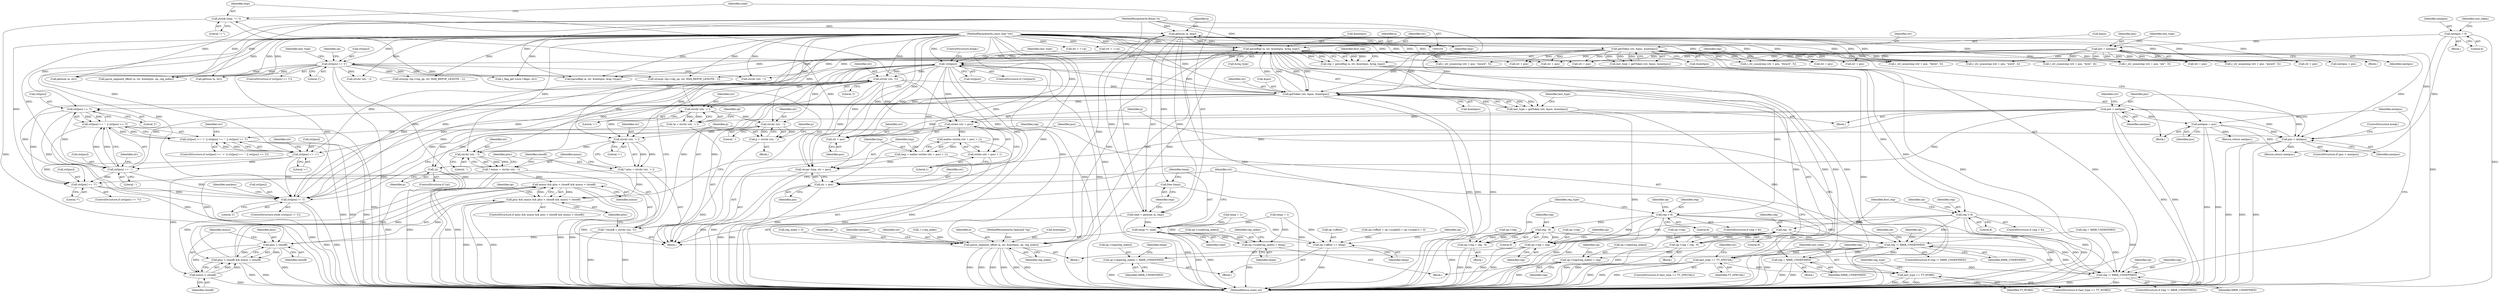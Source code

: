 digraph "0_radare2_9b46d38dd3c4de6048a488b655c7319f845af185@API" {
"1000676" [label="(Call,strtok (tmp, \"+-\"))"];
"1000671" [label="(Call,strcpy (tmp, str + pos))"];
"1000662" [label="(Call,tmp = malloc (strlen (str + pos) + 1))"];
"1000664" [label="(Call,malloc (strlen (str + pos) + 1))"];
"1000666" [label="(Call,strlen (str + pos))"];
"1000639" [label="(Call,strchr (str, ']'))"];
"1000377" [label="(Call,!str[pos])"];
"1000489" [label="(Call,parseReg (a, str, &nextpos, &reg_type))"];
"1000682" [label="(Call,getnum (a, tmp))"];
"1000106" [label="(MethodParameterIn,RAsm *a)"];
"1000676" [label="(Call,strtok (tmp, \"+-\"))"];
"1000385" [label="(Call,getToken (str, &pos, &nextpos))"];
"1000107" [label="(MethodParameterIn,const char *str)"];
"1000142" [label="(Call,getToken (str, &pos, &nextpos))"];
"1000361" [label="(Call,str[pos] != ']')"];
"1000409" [label="(Call,str[pos] == ']')"];
"1000404" [label="(Call,str[pos] == '-')"];
"1000398" [label="(Call,str[pos] == '+')"];
"1000458" [label="(Call,str[pos] == '*')"];
"1000314" [label="(Call,str[pos] == '[')"];
"1000633" [label="(Call,strchr (str, '-'))"];
"1000627" [label="(Call,strchr (str, '+'))"];
"1000598" [label="(Call,strchr (str, '+'))"];
"1000612" [label="(Call,strchr (str, '-'))"];
"1000373" [label="(Call,pos = nextpos)"];
"1000368" [label="(Call,pos > nextpos)"];
"1000137" [label="(Call,pos = nextpos)"];
"1000113" [label="(Call,nextpos = 0)"];
"1000484" [label="(Call,nextpos = pos)"];
"1000383" [label="(Call,last_type = getToken (str, &pos, &nextpos))"];
"1000392" [label="(Call,last_type == TT_SPECIAL)"];
"1000466" [label="(Call,last_type == TT_WORD)"];
"1000397" [label="(Call,str[pos] == '+' || str[pos] == '-' || str[pos] == ']')"];
"1000403" [label="(Call,str[pos] == '-' || str[pos] == ']')"];
"1000596" [label="(Call,*p = strchr (str, '+'))"];
"1000607" [label="(Call,!p)"];
"1000610" [label="(Call,p = strchr (str, '-'))"];
"1000625" [label="(Call,* plus = strchr (str, '+'))"];
"1000643" [label="(Call,plus && minus && plus < closeB && minus < closeB)"];
"1000648" [label="(Call,plus < closeB)"];
"1000647" [label="(Call,plus < closeB && minus < closeB)"];
"1000645" [label="(Call,minus && plus < closeB && minus < closeB)"];
"1000651" [label="(Call,minus < closeB)"];
"1000631" [label="(Call,* minus = strchr (str, '-'))"];
"1000637" [label="(Call,* closeB = strchr (str, ']'))"];
"1000665" [label="(Call,strlen (str + pos) + 1)"];
"1000667" [label="(Call,str + pos)"];
"1000673" [label="(Call,str + pos)"];
"1000554" [label="(Call,parse_segment_offset (a, str, &nextpos, op, reg_index))"];
"1000487" [label="(Call,reg = parseReg (a, str, &nextpos, &reg_type))"];
"1000505" [label="(Call,reg > 8)"];
"1000416" [label="(Call,reg != X86R_UNDEFINED)"];
"1000420" [label="(Call,op->regs[reg_index] = reg)"];
"1000443" [label="(Call,op->regs[reg_index] = X86R_UNDEFINED)"];
"1000453" [label="(Call,reg = X86R_UNDEFINED)"];
"1000475" [label="(Call,reg != X86R_UNDEFINED)"];
"1000518" [label="(Call,reg - 9)"];
"1000514" [label="(Call,op->reg = reg - 9)"];
"1000544" [label="(Call,op->reg = reg)"];
"1000526" [label="(Call,reg > 8)"];
"1000534" [label="(Call,reg - 9)"];
"1000530" [label="(Call,op->reg = reg - 9)"];
"1000680" [label="(Call,read = getnum (a, tmp))"];
"1000687" [label="(Call,temp *= read)"];
"1000427" [label="(Call,op->scale[reg_index] = temp)"];
"1000438" [label="(Call,op->offset += temp)"];
"1000685" [label="(Call,free (tmp))"];
"1000641" [label="(Literal,']')"];
"1000404" [label="(Call,str[pos] == '-')"];
"1000484" [label="(Call,nextpos = pos)"];
"1000465" [label="(ControlStructure,if (last_type == TT_WORD))"];
"1000396" [label="(ControlStructure,if (str[pos] == '+' || str[pos] == '-' || str[pos] == ']'))"];
"1000668" [label="(Identifier,str)"];
"1000640" [label="(Identifier,str)"];
"1000449" [label="(Identifier,X86R_UNDEFINED)"];
"1000142" [label="(Call,getToken (str, &pos, &nextpos))"];
"1000409" [label="(Call,str[pos] == ']')"];
"1000363" [label="(Identifier,str)"];
"1000140" [label="(Call,last_type = getToken (str, &pos, &nextpos))"];
"1000637" [label="(Call,* closeB = strchr (str, ']'))"];
"1000314" [label="(Call,str[pos] == '[')"];
"1000468" [label="(Identifier,TT_WORD)"];
"1000607" [label="(Call,!p)"];
"1000481" [label="(Identifier,op)"];
"1000613" [label="(Identifier,str)"];
"1000687" [label="(Call,temp *= read)"];
"1000708" [label="(Call,strncpy (op->rep_op, str, MAX_REPOP_LENGTH - 1))"];
"1000462" [label="(Literal,'*')"];
"1000932" [label="(Return,return nextpos;)"];
"1000386" [label="(Identifier,str)"];
"1000909" [label="(Call,strchr (str, '-'))"];
"1000472" [label="(Identifier,reg_type)"];
"1000672" [label="(Identifier,tmp)"];
"1000614" [label="(Literal,'-')"];
"1000497" [label="(Identifier,first_reg)"];
"1000150" [label="(Call,r_str_ncasecmp (str + pos, \"ptr\", 3))"];
"1000411" [label="(Identifier,str)"];
"1000370" [label="(Identifier,nextpos)"];
"1000106" [label="(MethodParameterIn,RAsm *a)"];
"1000858" [label="(Call,str = ++p)"];
"1000458" [label="(Call,str[pos] == '*')"];
"1000439" [label="(Call,op->offset)"];
"1000331" [label="(Call,op->offset = op->scale[0] = op->scale[1] = 0)"];
"1000378" [label="(Call,str[pos])"];
"1000638" [label="(Identifier,closeB)"];
"1000846" [label="(Call,strchr (str, '-'))"];
"1000394" [label="(Identifier,TT_SPECIAL)"];
"1000413" [label="(Literal,']')"];
"1000646" [label="(Identifier,minus)"];
"1000486" [label="(Identifier,pos)"];
"1000644" [label="(Identifier,plus)"];
"1000427" [label="(Call,op->scale[reg_index] = temp)"];
"1000368" [label="(Call,pos > nextpos)"];
"1000560" [label="(Identifier,reg_index)"];
"1000212" [label="(Call,str + pos)"];
"1000318" [label="(Literal,'[')"];
"1000236" [label="(Call,r_str_ncasecmp (str + pos, \"qword\", 5))"];
"1000610" [label="(Call,p = strchr (str, '-'))"];
"1000393" [label="(Identifier,last_type)"];
"1000392" [label="(Call,last_type == TT_SPECIAL)"];
"1000544" [label="(Call,op->reg = reg)"];
"1000114" [label="(Identifier,nextpos)"];
"1000488" [label="(Identifier,reg)"];
"1000551" [label="(Identifier,op)"];
"1000543" [label="(Block,)"];
"1000684" [label="(Identifier,tmp)"];
"1000696" [label="(Call,nextpos = pos)"];
"1000455" [label="(Identifier,X86R_UNDEFINED)"];
"1000519" [label="(Identifier,reg)"];
"1000477" [label="(Identifier,X86R_UNDEFINED)"];
"1000515" [label="(Call,op->reg)"];
"1000385" [label="(Call,getToken (str, &pos, &nextpos))"];
"1000400" [label="(Identifier,str)"];
"1000514" [label="(Call,op->reg = reg - 9)"];
"1000929" [label="(Call,getnum (a, str))"];
"1000391" [label="(ControlStructure,if (last_type == TT_SPECIAL))"];
"1000141" [label="(Identifier,last_type)"];
"1000555" [label="(Identifier,a)"];
"1000162" [label="(Call,str + pos)"];
"1000669" [label="(Identifier,pos)"];
"1000417" [label="(Identifier,reg)"];
"1000108" [label="(MethodParameterIn,Operand *op)"];
"1000408" [label="(Literal,'-')"];
"1000688" [label="(Identifier,temp)"];
"1000673" [label="(Call,str + pos)"];
"1000405" [label="(Call,str[pos])"];
"1000375" [label="(Identifier,nextpos)"];
"1000261" [label="(Call,r_str_ncasecmp (str + pos, \"oword\", 5))"];
"1000491" [label="(Identifier,str)"];
"1000627" [label="(Call,strchr (str, '+'))"];
"1000674" [label="(Identifier,str)"];
"1000520" [label="(Literal,9)"];
"1000650" [label="(Identifier,closeB)"];
"1000469" [label="(Block,)"];
"1000657" [label="(Identifier,op)"];
"1000670" [label="(Literal,1)"];
"1000415" [label="(ControlStructure,if (reg != X86R_UNDEFINED))"];
"1000475" [label="(Call,reg != X86R_UNDEFINED)"];
"1000685" [label="(Call,free (tmp))"];
"1000652" [label="(Identifier,minus)"];
"1000442" [label="(Identifier,temp)"];
"1000608" [label="(Identifier,p)"];
"1000366" [label="(Block,)"];
"1000683" [label="(Identifier,a)"];
"1000557" [label="(Call,&nextpos)"];
"1000376" [label="(ControlStructure,if (!str[pos]))"];
"1000532" [label="(Identifier,op)"];
"1000450" [label="(Call,temp = 1)"];
"1000639" [label="(Call,strchr (str, ']'))"];
"1000489" [label="(Call,parseReg (a, str, &nextpos, &reg_type))"];
"1000126" [label="(Call,reg_index = 0)"];
"1000633" [label="(Call,strchr (str, '-'))"];
"1000678" [label="(Literal,\"+-\")"];
"1000662" [label="(Call,tmp = malloc (strlen (str + pos) + 1))"];
"1000137" [label="(Call,pos = nextpos)"];
"1000430" [label="(Identifier,op)"];
"1000474" [label="(ControlStructure,if (reg != X86R_UNDEFINED))"];
"1000460" [label="(Identifier,str)"];
"1000536" [label="(Literal,9)"];
"1000612" [label="(Call,strchr (str, '-'))"];
"1000143" [label="(Identifier,str)"];
"1000771" [label="(Call,parse_segment_offset (a, str, &nextpos, op, reg_index))"];
"1000459" [label="(Call,str[pos])"];
"1000507" [label="(Literal,8)"];
"1000682" [label="(Call,getnum (a, tmp))"];
"1000666" [label="(Call,strlen (str + pos))"];
"1000631" [label="(Call,* minus = strchr (str, '-'))"];
"1000600" [label="(Literal,'+')"];
"1000416" [label="(Call,reg != X86R_UNDEFINED)"];
"1000262" [label="(Call,str + pos)"];
"1000635" [label="(Literal,'-')"];
"1000426" [label="(Identifier,reg)"];
"1000921" [label="(Call,str = ++p)"];
"1000365" [label="(Literal,']')"];
"1000438" [label="(Call,op->offset += temp)"];
"1000373" [label="(Call,pos = nextpos)"];
"1000457" [label="(ControlStructure,if (str[pos] == '*'))"];
"1000237" [label="(Call,str + pos)"];
"1000138" [label="(Identifier,pos)"];
"1000554" [label="(Call,parse_segment_offset (a, str, &nextpos, op, reg_index))"];
"1000323" [label="(Identifier,op)"];
"1000832" [label="(Call,r_flag_get (core->flags, str))"];
"1000315" [label="(Call,str[pos])"];
"1000110" [label="(Block,)"];
"1000119" [label="(Identifier,size_token)"];
"1000418" [label="(Identifier,X86R_UNDEFINED)"];
"1000634" [label="(Identifier,str)"];
"1000387" [label="(Call,&pos)"];
"1000504" [label="(ControlStructure,if (reg > 8))"];
"1000353" [label="(Call,reg = X86R_UNDEFINED)"];
"1000443" [label="(Call,op->regs[reg_index] = X86R_UNDEFINED)"];
"1000545" [label="(Call,op->reg)"];
"1000539" [label="(Identifier,reg_type)"];
"1000559" [label="(Identifier,op)"];
"1000466" [label="(Call,last_type == TT_WORD)"];
"1000374" [label="(Identifier,pos)"];
"1000598" [label="(Call,strchr (str, '+'))"];
"1000151" [label="(Call,str + pos)"];
"1000113" [label="(Call,nextpos = 0)"];
"1000421" [label="(Call,op->regs[reg_index])"];
"1000671" [label="(Call,strcpy (tmp, str + pos))"];
"1000397" [label="(Call,str[pos] == '+' || str[pos] == '-' || str[pos] == ']')"];
"1000349" [label="(Call,temp = 1)"];
"1000383" [label="(Call,last_type = getToken (str, &pos, &nextpos))"];
"1000645" [label="(Call,minus && plus < closeB && minus < closeB)"];
"1000522" [label="(Identifier,first_reg)"];
"1000382" [label="(ControlStructure,break;)"];
"1000511" [label="(Identifier,op)"];
"1000107" [label="(MethodParameterIn,const char *str)"];
"1000494" [label="(Call,&reg_type)"];
"1000626" [label="(Identifier,plus)"];
"1000530" [label="(Call,op->reg = reg - 9)"];
"1000211" [label="(Call,r_str_ncasecmp (str + pos, \"dword\", 5))"];
"1000731" [label="(Call,parseReg (a, str, &nextpos, &op->type))"];
"1000287" [label="(Call,str + pos)"];
"1000648" [label="(Call,plus < closeB)"];
"1000665" [label="(Call,strlen (str + pos) + 1)"];
"1000492" [label="(Call,&nextpos)"];
"1000367" [label="(ControlStructure,if (pos > nextpos))"];
"1000187" [label="(Call,str + pos)"];
"1000642" [label="(ControlStructure,if (plus && minus && plus < closeB && minus < closeB))"];
"1000933" [label="(Identifier,nextpos)"];
"1000414" [label="(Block,)"];
"1000433" [label="(Identifier,temp)"];
"1000437" [label="(Block,)"];
"1000360" [label="(ControlStructure,while (str[pos] != ']'))"];
"1000562" [label="(Identifier,nextpos)"];
"1000653" [label="(Identifier,closeB)"];
"1000286" [label="(Call,r_str_ncasecmp (str + pos, \"tbyte\", 5))"];
"1000487" [label="(Call,reg = parseReg (a, str, &nextpos, &reg_type))"];
"1000664" [label="(Call,malloc (strlen (str + pos) + 1))"];
"1000146" [label="(Call,&nextpos)"];
"1000403" [label="(Call,str[pos] == '-' || str[pos] == ']')"];
"1000611" [label="(Identifier,p)"];
"1000548" [label="(Identifier,reg)"];
"1000506" [label="(Identifier,reg)"];
"1000451" [label="(Identifier,temp)"];
"1000866" [label="(Call,getnum (a, str))"];
"1000693" [label="(Identifier,last_type)"];
"1000490" [label="(Identifier,a)"];
"1000603" [label="(Identifier,op)"];
"1000361" [label="(Call,str[pos] != ']')"];
"1000454" [label="(Identifier,reg)"];
"1000476" [label="(Identifier,reg)"];
"1000594" [label="(Block,)"];
"1000529" [label="(Block,)"];
"1000428" [label="(Call,op->scale[reg_index])"];
"1000399" [label="(Call,str[pos])"];
"1000372" [label="(ControlStructure,break;)"];
"1000556" [label="(Identifier,str)"];
"1000446" [label="(Identifier,op)"];
"1000144" [label="(Call,&pos)"];
"1000680" [label="(Call,read = getnum (a, tmp))"];
"1000384" [label="(Identifier,last_type)"];
"1000369" [label="(Identifier,pos)"];
"1000609" [label="(Block,)"];
"1000531" [label="(Call,op->reg)"];
"1000681" [label="(Identifier,read)"];
"1000526" [label="(Call,reg > 8)"];
"1000877" [label="(Call,strncpy (op->rep_op, str, MAX_REPOP_LENGTH - 1))"];
"1000534" [label="(Call,reg - 9)"];
"1000667" [label="(Call,str + pos)"];
"1000115" [label="(Literal,0)"];
"1000528" [label="(Literal,8)"];
"1000186" [label="(Call,r_str_ncasecmp (str + pos, \"word\", 4))"];
"1000136" [label="(Block,)"];
"1000161" [label="(Call,r_str_ncasecmp (str + pos, \"byte\", 4))"];
"1000508" [label="(Block,)"];
"1000440" [label="(Identifier,op)"];
"1000527" [label="(Identifier,reg)"];
"1000467" [label="(Identifier,last_type)"];
"1000675" [label="(Identifier,pos)"];
"1000596" [label="(Call,*p = strchr (str, '+'))"];
"1000628" [label="(Identifier,str)"];
"1000525" [label="(ControlStructure,if (reg > 8))"];
"1000647" [label="(Call,plus < closeB && minus < closeB)"];
"1000377" [label="(Call,!str[pos])"];
"1000406" [label="(Identifier,str)"];
"1000632" [label="(Identifier,minus)"];
"1000606" [label="(ControlStructure,if (!p))"];
"1000934" [label="(MethodReturn,static int)"];
"1000597" [label="(Identifier,p)"];
"1000651" [label="(Call,minus < closeB)"];
"1000485" [label="(Identifier,nextpos)"];
"1000313" [label="(ControlStructure,if (str[pos] == '['))"];
"1000629" [label="(Literal,'+')"];
"1000663" [label="(Identifier,tmp)"];
"1000689" [label="(Identifier,read)"];
"1000423" [label="(Identifier,op)"];
"1000643" [label="(Call,plus && minus && plus < closeB && minus < closeB)"];
"1000398" [label="(Call,str[pos] == '+')"];
"1000561" [label="(Return,return nextpos;)"];
"1000139" [label="(Identifier,nextpos)"];
"1000420" [label="(Call,op->regs[reg_index] = reg)"];
"1000677" [label="(Identifier,tmp)"];
"1000535" [label="(Identifier,reg)"];
"1000453" [label="(Call,reg = X86R_UNDEFINED)"];
"1000419" [label="(Block,)"];
"1000410" [label="(Call,str[pos])"];
"1000505" [label="(Call,reg > 8)"];
"1000444" [label="(Call,op->regs[reg_index])"];
"1000389" [label="(Call,&nextpos)"];
"1000599" [label="(Identifier,str)"];
"1000676" [label="(Call,strtok (tmp, \"+-\"))"];
"1000616" [label="(Identifier,p)"];
"1000434" [label="(Call,++reg_index)"];
"1000402" [label="(Literal,'+')"];
"1000625" [label="(Call,* plus = strchr (str, '+'))"];
"1000686" [label="(Identifier,tmp)"];
"1000435" [label="(Identifier,reg_index)"];
"1000379" [label="(Identifier,str)"];
"1000649" [label="(Identifier,plus)"];
"1000362" [label="(Call,str[pos])"];
"1000518" [label="(Call,reg - 9)"];
"1000676" -> "1000594"  [label="AST: "];
"1000676" -> "1000678"  [label="CFG: "];
"1000677" -> "1000676"  [label="AST: "];
"1000678" -> "1000676"  [label="AST: "];
"1000681" -> "1000676"  [label="CFG: "];
"1000676" -> "1000934"  [label="DDG: "];
"1000671" -> "1000676"  [label="DDG: "];
"1000676" -> "1000682"  [label="DDG: "];
"1000671" -> "1000594"  [label="AST: "];
"1000671" -> "1000673"  [label="CFG: "];
"1000672" -> "1000671"  [label="AST: "];
"1000673" -> "1000671"  [label="AST: "];
"1000677" -> "1000671"  [label="CFG: "];
"1000671" -> "1000934"  [label="DDG: "];
"1000671" -> "1000934"  [label="DDG: "];
"1000662" -> "1000671"  [label="DDG: "];
"1000377" -> "1000671"  [label="DDG: "];
"1000107" -> "1000671"  [label="DDG: "];
"1000639" -> "1000671"  [label="DDG: "];
"1000373" -> "1000671"  [label="DDG: "];
"1000662" -> "1000594"  [label="AST: "];
"1000662" -> "1000664"  [label="CFG: "];
"1000663" -> "1000662"  [label="AST: "];
"1000664" -> "1000662"  [label="AST: "];
"1000672" -> "1000662"  [label="CFG: "];
"1000662" -> "1000934"  [label="DDG: "];
"1000664" -> "1000662"  [label="DDG: "];
"1000664" -> "1000665"  [label="CFG: "];
"1000665" -> "1000664"  [label="AST: "];
"1000664" -> "1000934"  [label="DDG: "];
"1000666" -> "1000664"  [label="DDG: "];
"1000666" -> "1000665"  [label="AST: "];
"1000666" -> "1000667"  [label="CFG: "];
"1000667" -> "1000666"  [label="AST: "];
"1000670" -> "1000666"  [label="CFG: "];
"1000666" -> "1000665"  [label="DDG: "];
"1000639" -> "1000666"  [label="DDG: "];
"1000377" -> "1000666"  [label="DDG: "];
"1000107" -> "1000666"  [label="DDG: "];
"1000373" -> "1000666"  [label="DDG: "];
"1000639" -> "1000637"  [label="AST: "];
"1000639" -> "1000641"  [label="CFG: "];
"1000640" -> "1000639"  [label="AST: "];
"1000641" -> "1000639"  [label="AST: "];
"1000637" -> "1000639"  [label="CFG: "];
"1000639" -> "1000361"  [label="DDG: "];
"1000639" -> "1000377"  [label="DDG: "];
"1000639" -> "1000385"  [label="DDG: "];
"1000639" -> "1000637"  [label="DDG: "];
"1000639" -> "1000637"  [label="DDG: "];
"1000377" -> "1000639"  [label="DDG: "];
"1000633" -> "1000639"  [label="DDG: "];
"1000107" -> "1000639"  [label="DDG: "];
"1000639" -> "1000667"  [label="DDG: "];
"1000639" -> "1000673"  [label="DDG: "];
"1000377" -> "1000376"  [label="AST: "];
"1000377" -> "1000378"  [label="CFG: "];
"1000378" -> "1000377"  [label="AST: "];
"1000382" -> "1000377"  [label="CFG: "];
"1000384" -> "1000377"  [label="CFG: "];
"1000377" -> "1000934"  [label="DDG: "];
"1000377" -> "1000934"  [label="DDG: "];
"1000377" -> "1000361"  [label="DDG: "];
"1000489" -> "1000377"  [label="DDG: "];
"1000385" -> "1000377"  [label="DDG: "];
"1000361" -> "1000377"  [label="DDG: "];
"1000107" -> "1000377"  [label="DDG: "];
"1000142" -> "1000377"  [label="DDG: "];
"1000377" -> "1000385"  [label="DDG: "];
"1000377" -> "1000398"  [label="DDG: "];
"1000377" -> "1000489"  [label="DDG: "];
"1000377" -> "1000554"  [label="DDG: "];
"1000377" -> "1000598"  [label="DDG: "];
"1000377" -> "1000612"  [label="DDG: "];
"1000377" -> "1000627"  [label="DDG: "];
"1000377" -> "1000633"  [label="DDG: "];
"1000377" -> "1000667"  [label="DDG: "];
"1000377" -> "1000673"  [label="DDG: "];
"1000489" -> "1000487"  [label="AST: "];
"1000489" -> "1000494"  [label="CFG: "];
"1000490" -> "1000489"  [label="AST: "];
"1000491" -> "1000489"  [label="AST: "];
"1000492" -> "1000489"  [label="AST: "];
"1000494" -> "1000489"  [label="AST: "];
"1000487" -> "1000489"  [label="CFG: "];
"1000489" -> "1000934"  [label="DDG: "];
"1000489" -> "1000934"  [label="DDG: "];
"1000489" -> "1000934"  [label="DDG: "];
"1000489" -> "1000934"  [label="DDG: "];
"1000489" -> "1000361"  [label="DDG: "];
"1000489" -> "1000385"  [label="DDG: "];
"1000489" -> "1000385"  [label="DDG: "];
"1000489" -> "1000487"  [label="DDG: "];
"1000489" -> "1000487"  [label="DDG: "];
"1000489" -> "1000487"  [label="DDG: "];
"1000489" -> "1000487"  [label="DDG: "];
"1000682" -> "1000489"  [label="DDG: "];
"1000106" -> "1000489"  [label="DDG: "];
"1000385" -> "1000489"  [label="DDG: "];
"1000385" -> "1000489"  [label="DDG: "];
"1000107" -> "1000489"  [label="DDG: "];
"1000489" -> "1000554"  [label="DDG: "];
"1000489" -> "1000554"  [label="DDG: "];
"1000489" -> "1000554"  [label="DDG: "];
"1000489" -> "1000682"  [label="DDG: "];
"1000682" -> "1000680"  [label="AST: "];
"1000682" -> "1000684"  [label="CFG: "];
"1000683" -> "1000682"  [label="AST: "];
"1000684" -> "1000682"  [label="AST: "];
"1000680" -> "1000682"  [label="CFG: "];
"1000682" -> "1000934"  [label="DDG: "];
"1000682" -> "1000680"  [label="DDG: "];
"1000682" -> "1000680"  [label="DDG: "];
"1000106" -> "1000682"  [label="DDG: "];
"1000682" -> "1000685"  [label="DDG: "];
"1000106" -> "1000105"  [label="AST: "];
"1000106" -> "1000934"  [label="DDG: "];
"1000106" -> "1000554"  [label="DDG: "];
"1000106" -> "1000731"  [label="DDG: "];
"1000106" -> "1000771"  [label="DDG: "];
"1000106" -> "1000866"  [label="DDG: "];
"1000106" -> "1000929"  [label="DDG: "];
"1000385" -> "1000383"  [label="AST: "];
"1000385" -> "1000389"  [label="CFG: "];
"1000386" -> "1000385"  [label="AST: "];
"1000387" -> "1000385"  [label="AST: "];
"1000389" -> "1000385"  [label="AST: "];
"1000383" -> "1000385"  [label="CFG: "];
"1000385" -> "1000934"  [label="DDG: "];
"1000385" -> "1000934"  [label="DDG: "];
"1000385" -> "1000934"  [label="DDG: "];
"1000385" -> "1000361"  [label="DDG: "];
"1000385" -> "1000383"  [label="DDG: "];
"1000385" -> "1000383"  [label="DDG: "];
"1000385" -> "1000383"  [label="DDG: "];
"1000107" -> "1000385"  [label="DDG: "];
"1000142" -> "1000385"  [label="DDG: "];
"1000142" -> "1000385"  [label="DDG: "];
"1000142" -> "1000385"  [label="DDG: "];
"1000385" -> "1000398"  [label="DDG: "];
"1000385" -> "1000404"  [label="DDG: "];
"1000385" -> "1000409"  [label="DDG: "];
"1000385" -> "1000458"  [label="DDG: "];
"1000385" -> "1000598"  [label="DDG: "];
"1000107" -> "1000105"  [label="AST: "];
"1000107" -> "1000934"  [label="DDG: "];
"1000107" -> "1000142"  [label="DDG: "];
"1000107" -> "1000150"  [label="DDG: "];
"1000107" -> "1000151"  [label="DDG: "];
"1000107" -> "1000161"  [label="DDG: "];
"1000107" -> "1000162"  [label="DDG: "];
"1000107" -> "1000186"  [label="DDG: "];
"1000107" -> "1000187"  [label="DDG: "];
"1000107" -> "1000211"  [label="DDG: "];
"1000107" -> "1000212"  [label="DDG: "];
"1000107" -> "1000236"  [label="DDG: "];
"1000107" -> "1000237"  [label="DDG: "];
"1000107" -> "1000261"  [label="DDG: "];
"1000107" -> "1000262"  [label="DDG: "];
"1000107" -> "1000286"  [label="DDG: "];
"1000107" -> "1000287"  [label="DDG: "];
"1000107" -> "1000314"  [label="DDG: "];
"1000107" -> "1000361"  [label="DDG: "];
"1000107" -> "1000398"  [label="DDG: "];
"1000107" -> "1000404"  [label="DDG: "];
"1000107" -> "1000409"  [label="DDG: "];
"1000107" -> "1000458"  [label="DDG: "];
"1000107" -> "1000554"  [label="DDG: "];
"1000107" -> "1000598"  [label="DDG: "];
"1000107" -> "1000612"  [label="DDG: "];
"1000107" -> "1000627"  [label="DDG: "];
"1000107" -> "1000633"  [label="DDG: "];
"1000107" -> "1000667"  [label="DDG: "];
"1000107" -> "1000673"  [label="DDG: "];
"1000107" -> "1000708"  [label="DDG: "];
"1000107" -> "1000731"  [label="DDG: "];
"1000107" -> "1000771"  [label="DDG: "];
"1000107" -> "1000832"  [label="DDG: "];
"1000107" -> "1000846"  [label="DDG: "];
"1000107" -> "1000858"  [label="DDG: "];
"1000107" -> "1000866"  [label="DDG: "];
"1000107" -> "1000877"  [label="DDG: "];
"1000107" -> "1000909"  [label="DDG: "];
"1000107" -> "1000921"  [label="DDG: "];
"1000107" -> "1000929"  [label="DDG: "];
"1000142" -> "1000140"  [label="AST: "];
"1000142" -> "1000146"  [label="CFG: "];
"1000143" -> "1000142"  [label="AST: "];
"1000144" -> "1000142"  [label="AST: "];
"1000146" -> "1000142"  [label="AST: "];
"1000140" -> "1000142"  [label="CFG: "];
"1000142" -> "1000934"  [label="DDG: "];
"1000142" -> "1000934"  [label="DDG: "];
"1000142" -> "1000140"  [label="DDG: "];
"1000142" -> "1000140"  [label="DDG: "];
"1000142" -> "1000140"  [label="DDG: "];
"1000142" -> "1000150"  [label="DDG: "];
"1000142" -> "1000151"  [label="DDG: "];
"1000142" -> "1000161"  [label="DDG: "];
"1000142" -> "1000162"  [label="DDG: "];
"1000142" -> "1000186"  [label="DDG: "];
"1000142" -> "1000187"  [label="DDG: "];
"1000142" -> "1000211"  [label="DDG: "];
"1000142" -> "1000212"  [label="DDG: "];
"1000142" -> "1000236"  [label="DDG: "];
"1000142" -> "1000237"  [label="DDG: "];
"1000142" -> "1000261"  [label="DDG: "];
"1000142" -> "1000262"  [label="DDG: "];
"1000142" -> "1000286"  [label="DDG: "];
"1000142" -> "1000287"  [label="DDG: "];
"1000142" -> "1000314"  [label="DDG: "];
"1000142" -> "1000361"  [label="DDG: "];
"1000142" -> "1000708"  [label="DDG: "];
"1000142" -> "1000731"  [label="DDG: "];
"1000142" -> "1000731"  [label="DDG: "];
"1000142" -> "1000909"  [label="DDG: "];
"1000361" -> "1000360"  [label="AST: "];
"1000361" -> "1000365"  [label="CFG: "];
"1000362" -> "1000361"  [label="AST: "];
"1000365" -> "1000361"  [label="AST: "];
"1000369" -> "1000361"  [label="CFG: "];
"1000933" -> "1000361"  [label="CFG: "];
"1000361" -> "1000934"  [label="DDG: "];
"1000361" -> "1000934"  [label="DDG: "];
"1000409" -> "1000361"  [label="DDG: "];
"1000398" -> "1000361"  [label="DDG: "];
"1000404" -> "1000361"  [label="DDG: "];
"1000458" -> "1000361"  [label="DDG: "];
"1000314" -> "1000361"  [label="DDG: "];
"1000409" -> "1000403"  [label="AST: "];
"1000409" -> "1000413"  [label="CFG: "];
"1000410" -> "1000409"  [label="AST: "];
"1000413" -> "1000409"  [label="AST: "];
"1000403" -> "1000409"  [label="CFG: "];
"1000409" -> "1000403"  [label="DDG: "];
"1000409" -> "1000403"  [label="DDG: "];
"1000404" -> "1000409"  [label="DDG: "];
"1000409" -> "1000458"  [label="DDG: "];
"1000404" -> "1000403"  [label="AST: "];
"1000404" -> "1000408"  [label="CFG: "];
"1000405" -> "1000404"  [label="AST: "];
"1000408" -> "1000404"  [label="AST: "];
"1000411" -> "1000404"  [label="CFG: "];
"1000403" -> "1000404"  [label="CFG: "];
"1000404" -> "1000403"  [label="DDG: "];
"1000404" -> "1000403"  [label="DDG: "];
"1000398" -> "1000404"  [label="DDG: "];
"1000404" -> "1000458"  [label="DDG: "];
"1000398" -> "1000397"  [label="AST: "];
"1000398" -> "1000402"  [label="CFG: "];
"1000399" -> "1000398"  [label="AST: "];
"1000402" -> "1000398"  [label="AST: "];
"1000406" -> "1000398"  [label="CFG: "];
"1000397" -> "1000398"  [label="CFG: "];
"1000398" -> "1000397"  [label="DDG: "];
"1000398" -> "1000397"  [label="DDG: "];
"1000398" -> "1000458"  [label="DDG: "];
"1000458" -> "1000457"  [label="AST: "];
"1000458" -> "1000462"  [label="CFG: "];
"1000459" -> "1000458"  [label="AST: "];
"1000462" -> "1000458"  [label="AST: "];
"1000363" -> "1000458"  [label="CFG: "];
"1000458" -> "1000934"  [label="DDG: "];
"1000314" -> "1000313"  [label="AST: "];
"1000314" -> "1000318"  [label="CFG: "];
"1000315" -> "1000314"  [label="AST: "];
"1000318" -> "1000314"  [label="AST: "];
"1000323" -> "1000314"  [label="CFG: "];
"1000693" -> "1000314"  [label="CFG: "];
"1000314" -> "1000934"  [label="DDG: "];
"1000314" -> "1000934"  [label="DDG: "];
"1000314" -> "1000708"  [label="DDG: "];
"1000314" -> "1000731"  [label="DDG: "];
"1000314" -> "1000771"  [label="DDG: "];
"1000314" -> "1000832"  [label="DDG: "];
"1000314" -> "1000846"  [label="DDG: "];
"1000314" -> "1000866"  [label="DDG: "];
"1000314" -> "1000877"  [label="DDG: "];
"1000314" -> "1000909"  [label="DDG: "];
"1000314" -> "1000929"  [label="DDG: "];
"1000633" -> "1000631"  [label="AST: "];
"1000633" -> "1000635"  [label="CFG: "];
"1000634" -> "1000633"  [label="AST: "];
"1000635" -> "1000633"  [label="AST: "];
"1000631" -> "1000633"  [label="CFG: "];
"1000633" -> "1000631"  [label="DDG: "];
"1000633" -> "1000631"  [label="DDG: "];
"1000627" -> "1000633"  [label="DDG: "];
"1000627" -> "1000625"  [label="AST: "];
"1000627" -> "1000629"  [label="CFG: "];
"1000628" -> "1000627"  [label="AST: "];
"1000629" -> "1000627"  [label="AST: "];
"1000625" -> "1000627"  [label="CFG: "];
"1000627" -> "1000625"  [label="DDG: "];
"1000627" -> "1000625"  [label="DDG: "];
"1000598" -> "1000627"  [label="DDG: "];
"1000612" -> "1000627"  [label="DDG: "];
"1000598" -> "1000596"  [label="AST: "];
"1000598" -> "1000600"  [label="CFG: "];
"1000599" -> "1000598"  [label="AST: "];
"1000600" -> "1000598"  [label="AST: "];
"1000596" -> "1000598"  [label="CFG: "];
"1000598" -> "1000596"  [label="DDG: "];
"1000598" -> "1000596"  [label="DDG: "];
"1000598" -> "1000612"  [label="DDG: "];
"1000612" -> "1000610"  [label="AST: "];
"1000612" -> "1000614"  [label="CFG: "];
"1000613" -> "1000612"  [label="AST: "];
"1000614" -> "1000612"  [label="AST: "];
"1000610" -> "1000612"  [label="CFG: "];
"1000612" -> "1000610"  [label="DDG: "];
"1000612" -> "1000610"  [label="DDG: "];
"1000373" -> "1000366"  [label="AST: "];
"1000373" -> "1000375"  [label="CFG: "];
"1000374" -> "1000373"  [label="AST: "];
"1000375" -> "1000373"  [label="AST: "];
"1000379" -> "1000373"  [label="CFG: "];
"1000373" -> "1000934"  [label="DDG: "];
"1000373" -> "1000934"  [label="DDG: "];
"1000373" -> "1000368"  [label="DDG: "];
"1000368" -> "1000373"  [label="DDG: "];
"1000373" -> "1000484"  [label="DDG: "];
"1000373" -> "1000667"  [label="DDG: "];
"1000373" -> "1000673"  [label="DDG: "];
"1000368" -> "1000367"  [label="AST: "];
"1000368" -> "1000370"  [label="CFG: "];
"1000369" -> "1000368"  [label="AST: "];
"1000370" -> "1000368"  [label="AST: "];
"1000372" -> "1000368"  [label="CFG: "];
"1000374" -> "1000368"  [label="CFG: "];
"1000368" -> "1000934"  [label="DDG: "];
"1000368" -> "1000934"  [label="DDG: "];
"1000368" -> "1000934"  [label="DDG: "];
"1000137" -> "1000368"  [label="DDG: "];
"1000113" -> "1000368"  [label="DDG: "];
"1000484" -> "1000368"  [label="DDG: "];
"1000368" -> "1000932"  [label="DDG: "];
"1000137" -> "1000136"  [label="AST: "];
"1000137" -> "1000139"  [label="CFG: "];
"1000138" -> "1000137"  [label="AST: "];
"1000139" -> "1000137"  [label="AST: "];
"1000141" -> "1000137"  [label="CFG: "];
"1000137" -> "1000934"  [label="DDG: "];
"1000113" -> "1000137"  [label="DDG: "];
"1000137" -> "1000150"  [label="DDG: "];
"1000137" -> "1000151"  [label="DDG: "];
"1000137" -> "1000161"  [label="DDG: "];
"1000137" -> "1000162"  [label="DDG: "];
"1000137" -> "1000186"  [label="DDG: "];
"1000137" -> "1000187"  [label="DDG: "];
"1000137" -> "1000211"  [label="DDG: "];
"1000137" -> "1000212"  [label="DDG: "];
"1000137" -> "1000236"  [label="DDG: "];
"1000137" -> "1000237"  [label="DDG: "];
"1000137" -> "1000261"  [label="DDG: "];
"1000137" -> "1000262"  [label="DDG: "];
"1000137" -> "1000286"  [label="DDG: "];
"1000137" -> "1000287"  [label="DDG: "];
"1000137" -> "1000696"  [label="DDG: "];
"1000113" -> "1000110"  [label="AST: "];
"1000113" -> "1000115"  [label="CFG: "];
"1000114" -> "1000113"  [label="AST: "];
"1000115" -> "1000113"  [label="AST: "];
"1000119" -> "1000113"  [label="CFG: "];
"1000113" -> "1000934"  [label="DDG: "];
"1000113" -> "1000932"  [label="DDG: "];
"1000484" -> "1000469"  [label="AST: "];
"1000484" -> "1000486"  [label="CFG: "];
"1000485" -> "1000484"  [label="AST: "];
"1000486" -> "1000484"  [label="AST: "];
"1000488" -> "1000484"  [label="CFG: "];
"1000484" -> "1000934"  [label="DDG: "];
"1000484" -> "1000934"  [label="DDG: "];
"1000484" -> "1000561"  [label="DDG: "];
"1000484" -> "1000932"  [label="DDG: "];
"1000383" -> "1000366"  [label="AST: "];
"1000384" -> "1000383"  [label="AST: "];
"1000393" -> "1000383"  [label="CFG: "];
"1000383" -> "1000934"  [label="DDG: "];
"1000383" -> "1000392"  [label="DDG: "];
"1000392" -> "1000391"  [label="AST: "];
"1000392" -> "1000394"  [label="CFG: "];
"1000393" -> "1000392"  [label="AST: "];
"1000394" -> "1000392"  [label="AST: "];
"1000400" -> "1000392"  [label="CFG: "];
"1000467" -> "1000392"  [label="CFG: "];
"1000392" -> "1000934"  [label="DDG: "];
"1000392" -> "1000934"  [label="DDG: "];
"1000392" -> "1000934"  [label="DDG: "];
"1000392" -> "1000466"  [label="DDG: "];
"1000466" -> "1000465"  [label="AST: "];
"1000466" -> "1000468"  [label="CFG: "];
"1000467" -> "1000466"  [label="AST: "];
"1000468" -> "1000466"  [label="AST: "];
"1000472" -> "1000466"  [label="CFG: "];
"1000597" -> "1000466"  [label="CFG: "];
"1000466" -> "1000934"  [label="DDG: "];
"1000466" -> "1000934"  [label="DDG: "];
"1000466" -> "1000934"  [label="DDG: "];
"1000397" -> "1000396"  [label="AST: "];
"1000397" -> "1000403"  [label="CFG: "];
"1000403" -> "1000397"  [label="AST: "];
"1000417" -> "1000397"  [label="CFG: "];
"1000460" -> "1000397"  [label="CFG: "];
"1000397" -> "1000934"  [label="DDG: "];
"1000397" -> "1000934"  [label="DDG: "];
"1000397" -> "1000934"  [label="DDG: "];
"1000403" -> "1000397"  [label="DDG: "];
"1000403" -> "1000397"  [label="DDG: "];
"1000403" -> "1000934"  [label="DDG: "];
"1000403" -> "1000934"  [label="DDG: "];
"1000596" -> "1000594"  [label="AST: "];
"1000597" -> "1000596"  [label="AST: "];
"1000603" -> "1000596"  [label="CFG: "];
"1000596" -> "1000607"  [label="DDG: "];
"1000607" -> "1000606"  [label="AST: "];
"1000607" -> "1000608"  [label="CFG: "];
"1000608" -> "1000607"  [label="AST: "];
"1000611" -> "1000607"  [label="CFG: "];
"1000626" -> "1000607"  [label="CFG: "];
"1000607" -> "1000934"  [label="DDG: "];
"1000607" -> "1000934"  [label="DDG: "];
"1000610" -> "1000609"  [label="AST: "];
"1000611" -> "1000610"  [label="AST: "];
"1000616" -> "1000610"  [label="CFG: "];
"1000610" -> "1000934"  [label="DDG: "];
"1000625" -> "1000594"  [label="AST: "];
"1000626" -> "1000625"  [label="AST: "];
"1000632" -> "1000625"  [label="CFG: "];
"1000625" -> "1000934"  [label="DDG: "];
"1000625" -> "1000643"  [label="DDG: "];
"1000625" -> "1000648"  [label="DDG: "];
"1000643" -> "1000642"  [label="AST: "];
"1000643" -> "1000644"  [label="CFG: "];
"1000643" -> "1000645"  [label="CFG: "];
"1000644" -> "1000643"  [label="AST: "];
"1000645" -> "1000643"  [label="AST: "];
"1000657" -> "1000643"  [label="CFG: "];
"1000663" -> "1000643"  [label="CFG: "];
"1000643" -> "1000934"  [label="DDG: "];
"1000643" -> "1000934"  [label="DDG: "];
"1000643" -> "1000934"  [label="DDG: "];
"1000648" -> "1000643"  [label="DDG: "];
"1000645" -> "1000643"  [label="DDG: "];
"1000645" -> "1000643"  [label="DDG: "];
"1000648" -> "1000647"  [label="AST: "];
"1000648" -> "1000650"  [label="CFG: "];
"1000649" -> "1000648"  [label="AST: "];
"1000650" -> "1000648"  [label="AST: "];
"1000652" -> "1000648"  [label="CFG: "];
"1000647" -> "1000648"  [label="CFG: "];
"1000648" -> "1000934"  [label="DDG: "];
"1000648" -> "1000647"  [label="DDG: "];
"1000648" -> "1000647"  [label="DDG: "];
"1000637" -> "1000648"  [label="DDG: "];
"1000648" -> "1000651"  [label="DDG: "];
"1000647" -> "1000645"  [label="AST: "];
"1000647" -> "1000651"  [label="CFG: "];
"1000651" -> "1000647"  [label="AST: "];
"1000645" -> "1000647"  [label="CFG: "];
"1000647" -> "1000934"  [label="DDG: "];
"1000647" -> "1000934"  [label="DDG: "];
"1000647" -> "1000645"  [label="DDG: "];
"1000647" -> "1000645"  [label="DDG: "];
"1000651" -> "1000647"  [label="DDG: "];
"1000651" -> "1000647"  [label="DDG: "];
"1000645" -> "1000646"  [label="CFG: "];
"1000646" -> "1000645"  [label="AST: "];
"1000645" -> "1000934"  [label="DDG: "];
"1000645" -> "1000934"  [label="DDG: "];
"1000631" -> "1000645"  [label="DDG: "];
"1000651" -> "1000645"  [label="DDG: "];
"1000651" -> "1000653"  [label="CFG: "];
"1000652" -> "1000651"  [label="AST: "];
"1000653" -> "1000651"  [label="AST: "];
"1000651" -> "1000934"  [label="DDG: "];
"1000631" -> "1000651"  [label="DDG: "];
"1000631" -> "1000594"  [label="AST: "];
"1000632" -> "1000631"  [label="AST: "];
"1000638" -> "1000631"  [label="CFG: "];
"1000631" -> "1000934"  [label="DDG: "];
"1000631" -> "1000934"  [label="DDG: "];
"1000637" -> "1000594"  [label="AST: "];
"1000638" -> "1000637"  [label="AST: "];
"1000644" -> "1000637"  [label="CFG: "];
"1000637" -> "1000934"  [label="DDG: "];
"1000637" -> "1000934"  [label="DDG: "];
"1000665" -> "1000670"  [label="CFG: "];
"1000670" -> "1000665"  [label="AST: "];
"1000665" -> "1000934"  [label="DDG: "];
"1000667" -> "1000669"  [label="CFG: "];
"1000668" -> "1000667"  [label="AST: "];
"1000669" -> "1000667"  [label="AST: "];
"1000673" -> "1000675"  [label="CFG: "];
"1000674" -> "1000673"  [label="AST: "];
"1000675" -> "1000673"  [label="AST: "];
"1000673" -> "1000934"  [label="DDG: "];
"1000673" -> "1000934"  [label="DDG: "];
"1000554" -> "1000543"  [label="AST: "];
"1000554" -> "1000560"  [label="CFG: "];
"1000555" -> "1000554"  [label="AST: "];
"1000556" -> "1000554"  [label="AST: "];
"1000557" -> "1000554"  [label="AST: "];
"1000559" -> "1000554"  [label="AST: "];
"1000560" -> "1000554"  [label="AST: "];
"1000562" -> "1000554"  [label="CFG: "];
"1000554" -> "1000934"  [label="DDG: "];
"1000554" -> "1000934"  [label="DDG: "];
"1000554" -> "1000934"  [label="DDG: "];
"1000554" -> "1000934"  [label="DDG: "];
"1000554" -> "1000934"  [label="DDG: "];
"1000554" -> "1000934"  [label="DDG: "];
"1000108" -> "1000554"  [label="DDG: "];
"1000126" -> "1000554"  [label="DDG: "];
"1000434" -> "1000554"  [label="DDG: "];
"1000487" -> "1000469"  [label="AST: "];
"1000488" -> "1000487"  [label="AST: "];
"1000497" -> "1000487"  [label="CFG: "];
"1000487" -> "1000934"  [label="DDG: "];
"1000487" -> "1000505"  [label="DDG: "];
"1000487" -> "1000526"  [label="DDG: "];
"1000505" -> "1000504"  [label="AST: "];
"1000505" -> "1000507"  [label="CFG: "];
"1000506" -> "1000505"  [label="AST: "];
"1000507" -> "1000505"  [label="AST: "];
"1000511" -> "1000505"  [label="CFG: "];
"1000522" -> "1000505"  [label="CFG: "];
"1000505" -> "1000934"  [label="DDG: "];
"1000505" -> "1000934"  [label="DDG: "];
"1000505" -> "1000416"  [label="DDG: "];
"1000505" -> "1000475"  [label="DDG: "];
"1000505" -> "1000518"  [label="DDG: "];
"1000505" -> "1000544"  [label="DDG: "];
"1000416" -> "1000415"  [label="AST: "];
"1000416" -> "1000418"  [label="CFG: "];
"1000417" -> "1000416"  [label="AST: "];
"1000418" -> "1000416"  [label="AST: "];
"1000423" -> "1000416"  [label="CFG: "];
"1000440" -> "1000416"  [label="CFG: "];
"1000416" -> "1000934"  [label="DDG: "];
"1000518" -> "1000416"  [label="DDG: "];
"1000526" -> "1000416"  [label="DDG: "];
"1000453" -> "1000416"  [label="DDG: "];
"1000534" -> "1000416"  [label="DDG: "];
"1000353" -> "1000416"  [label="DDG: "];
"1000475" -> "1000416"  [label="DDG: "];
"1000416" -> "1000420"  [label="DDG: "];
"1000416" -> "1000443"  [label="DDG: "];
"1000416" -> "1000453"  [label="DDG: "];
"1000416" -> "1000475"  [label="DDG: "];
"1000420" -> "1000419"  [label="AST: "];
"1000420" -> "1000426"  [label="CFG: "];
"1000421" -> "1000420"  [label="AST: "];
"1000426" -> "1000420"  [label="AST: "];
"1000430" -> "1000420"  [label="CFG: "];
"1000420" -> "1000934"  [label="DDG: "];
"1000443" -> "1000437"  [label="AST: "];
"1000443" -> "1000449"  [label="CFG: "];
"1000444" -> "1000443"  [label="AST: "];
"1000449" -> "1000443"  [label="AST: "];
"1000451" -> "1000443"  [label="CFG: "];
"1000443" -> "1000934"  [label="DDG: "];
"1000453" -> "1000414"  [label="AST: "];
"1000453" -> "1000455"  [label="CFG: "];
"1000454" -> "1000453"  [label="AST: "];
"1000455" -> "1000453"  [label="AST: "];
"1000363" -> "1000453"  [label="CFG: "];
"1000453" -> "1000934"  [label="DDG: "];
"1000453" -> "1000934"  [label="DDG: "];
"1000453" -> "1000475"  [label="DDG: "];
"1000475" -> "1000474"  [label="AST: "];
"1000475" -> "1000477"  [label="CFG: "];
"1000476" -> "1000475"  [label="AST: "];
"1000477" -> "1000475"  [label="AST: "];
"1000481" -> "1000475"  [label="CFG: "];
"1000485" -> "1000475"  [label="CFG: "];
"1000475" -> "1000934"  [label="DDG: "];
"1000475" -> "1000934"  [label="DDG: "];
"1000518" -> "1000475"  [label="DDG: "];
"1000526" -> "1000475"  [label="DDG: "];
"1000534" -> "1000475"  [label="DDG: "];
"1000353" -> "1000475"  [label="DDG: "];
"1000518" -> "1000514"  [label="AST: "];
"1000518" -> "1000520"  [label="CFG: "];
"1000519" -> "1000518"  [label="AST: "];
"1000520" -> "1000518"  [label="AST: "];
"1000514" -> "1000518"  [label="CFG: "];
"1000518" -> "1000934"  [label="DDG: "];
"1000518" -> "1000514"  [label="DDG: "];
"1000518" -> "1000514"  [label="DDG: "];
"1000518" -> "1000544"  [label="DDG: "];
"1000514" -> "1000508"  [label="AST: "];
"1000515" -> "1000514"  [label="AST: "];
"1000522" -> "1000514"  [label="CFG: "];
"1000514" -> "1000934"  [label="DDG: "];
"1000514" -> "1000934"  [label="DDG: "];
"1000544" -> "1000543"  [label="AST: "];
"1000544" -> "1000548"  [label="CFG: "];
"1000545" -> "1000544"  [label="AST: "];
"1000548" -> "1000544"  [label="AST: "];
"1000551" -> "1000544"  [label="CFG: "];
"1000544" -> "1000934"  [label="DDG: "];
"1000544" -> "1000934"  [label="DDG: "];
"1000526" -> "1000544"  [label="DDG: "];
"1000534" -> "1000544"  [label="DDG: "];
"1000526" -> "1000525"  [label="AST: "];
"1000526" -> "1000528"  [label="CFG: "];
"1000527" -> "1000526"  [label="AST: "];
"1000528" -> "1000526"  [label="AST: "];
"1000532" -> "1000526"  [label="CFG: "];
"1000539" -> "1000526"  [label="CFG: "];
"1000526" -> "1000934"  [label="DDG: "];
"1000526" -> "1000934"  [label="DDG: "];
"1000526" -> "1000534"  [label="DDG: "];
"1000534" -> "1000530"  [label="AST: "];
"1000534" -> "1000536"  [label="CFG: "];
"1000535" -> "1000534"  [label="AST: "];
"1000536" -> "1000534"  [label="AST: "];
"1000530" -> "1000534"  [label="CFG: "];
"1000534" -> "1000934"  [label="DDG: "];
"1000534" -> "1000530"  [label="DDG: "];
"1000534" -> "1000530"  [label="DDG: "];
"1000530" -> "1000529"  [label="AST: "];
"1000531" -> "1000530"  [label="AST: "];
"1000539" -> "1000530"  [label="CFG: "];
"1000530" -> "1000934"  [label="DDG: "];
"1000530" -> "1000934"  [label="DDG: "];
"1000680" -> "1000594"  [label="AST: "];
"1000681" -> "1000680"  [label="AST: "];
"1000686" -> "1000680"  [label="CFG: "];
"1000680" -> "1000934"  [label="DDG: "];
"1000680" -> "1000687"  [label="DDG: "];
"1000687" -> "1000594"  [label="AST: "];
"1000687" -> "1000689"  [label="CFG: "];
"1000688" -> "1000687"  [label="AST: "];
"1000689" -> "1000687"  [label="AST: "];
"1000363" -> "1000687"  [label="CFG: "];
"1000687" -> "1000934"  [label="DDG: "];
"1000687" -> "1000934"  [label="DDG: "];
"1000687" -> "1000427"  [label="DDG: "];
"1000687" -> "1000438"  [label="DDG: "];
"1000349" -> "1000687"  [label="DDG: "];
"1000450" -> "1000687"  [label="DDG: "];
"1000427" -> "1000419"  [label="AST: "];
"1000427" -> "1000433"  [label="CFG: "];
"1000428" -> "1000427"  [label="AST: "];
"1000433" -> "1000427"  [label="AST: "];
"1000435" -> "1000427"  [label="CFG: "];
"1000427" -> "1000934"  [label="DDG: "];
"1000349" -> "1000427"  [label="DDG: "];
"1000450" -> "1000427"  [label="DDG: "];
"1000438" -> "1000437"  [label="AST: "];
"1000438" -> "1000442"  [label="CFG: "];
"1000439" -> "1000438"  [label="AST: "];
"1000442" -> "1000438"  [label="AST: "];
"1000446" -> "1000438"  [label="CFG: "];
"1000438" -> "1000934"  [label="DDG: "];
"1000349" -> "1000438"  [label="DDG: "];
"1000450" -> "1000438"  [label="DDG: "];
"1000331" -> "1000438"  [label="DDG: "];
"1000685" -> "1000594"  [label="AST: "];
"1000685" -> "1000686"  [label="CFG: "];
"1000686" -> "1000685"  [label="AST: "];
"1000688" -> "1000685"  [label="CFG: "];
"1000685" -> "1000934"  [label="DDG: "];
}
